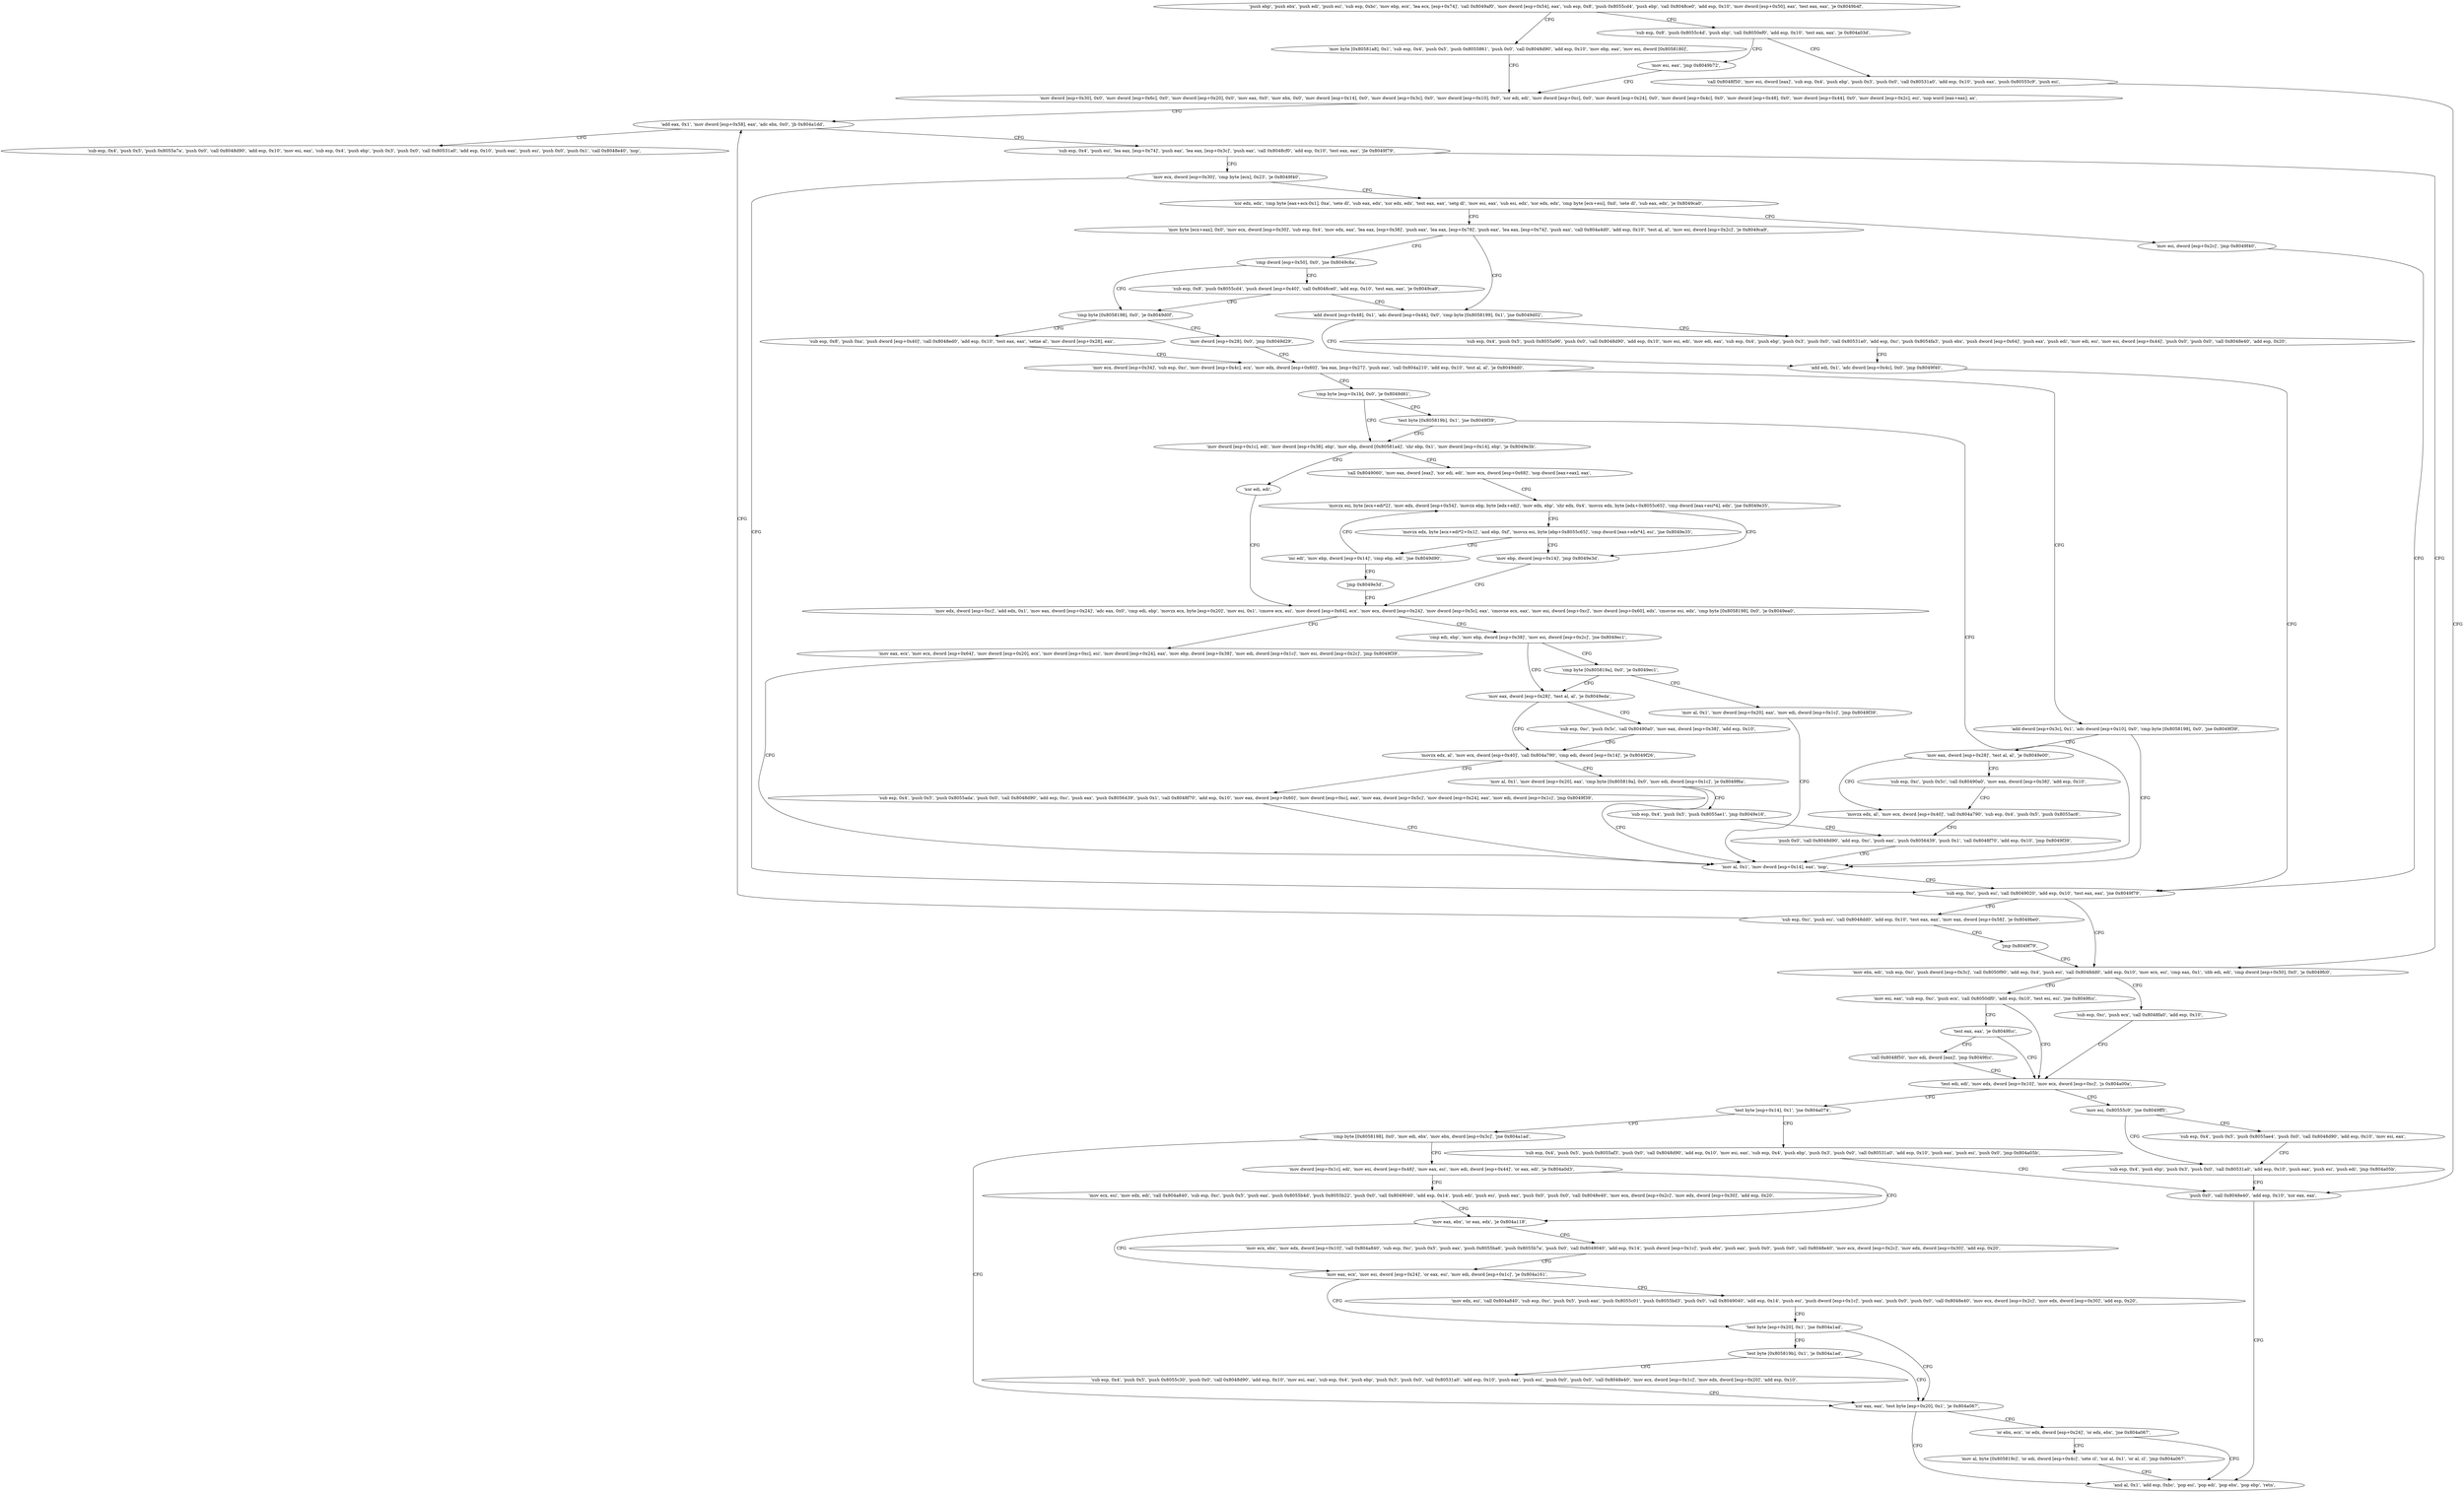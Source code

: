 digraph "func" {
"134519552" [label = "'push ebp', 'push ebx', 'push edi', 'push esi', 'sub esp, 0xbc', 'mov ebp, ecx', 'lea ecx, [esp+0x74]', 'call 0x8049af0', 'mov dword [esp+0x54], eax', 'sub esp, 0x8', 'push 0x8055cd4', 'push ebp', 'call 0x8048ce0', 'add esp, 0x10', 'mov dword [esp+0x50], eax', 'test eax, eax', 'je 0x8049b4f', " ]
"134519631" [label = "'mov byte [0x80581a8], 0x1', 'sub esp, 0x4', 'push 0x5', 'push 0x8055861', 'push 0x0', 'call 0x8048d90', 'add esp, 0x10', 'mov ebp, eax', 'mov esi, dword [0x8058180]', " ]
"134519602" [label = "'sub esp, 0x8', 'push 0x8055c4d', 'push ebp', 'call 0x8050ef0', 'add esp, 0x10', 'test eax, eax', 'je 0x804a03d', " ]
"134519666" [label = "'mov dword [esp+0x30], 0x0', 'mov dword [esp+0x6c], 0x0', 'mov dword [esp+0x20], 0x0', 'mov eax, 0x0', 'mov ebx, 0x0', 'mov dword [esp+0x14], 0x0', 'mov dword [esp+0x3c], 0x0', 'mov dword [esp+0x10], 0x0', 'xor edi, edi', 'mov dword [esp+0xc], 0x0', 'mov dword [esp+0x24], 0x0', 'mov dword [esp+0x4c], 0x0', 'mov dword [esp+0x48], 0x0', 'mov dword [esp+0x44], 0x0', 'mov dword [esp+0x2c], esi', 'nop word [eax+eax], ax', " ]
"134520893" [label = "'call 0x8048f50', 'mov esi, dword [eax]', 'sub esp, 0x4', 'push ebp', 'push 0x3', 'push 0x0', 'call 0x80531a0', 'add esp, 0x10', 'push eax', 'push 0x80555c9', 'push esi', " ]
"134519627" [label = "'mov esi, eax', 'jmp 0x8049b72', " ]
"134521309" [label = "'sub esp, 0x4', 'push 0x5', 'push 0x8055a7a', 'push 0x0', 'call 0x8048d90', 'add esp, 0x10', 'mov esi, eax', 'sub esp, 0x4', 'push ebp', 'push 0x3', 'push 0x0', 'call 0x80531a0', 'add esp, 0x10', 'push eax', 'push esi', 'push 0x0', 'push 0x1', 'call 0x8048e40', 'nop', " ]
"134519792" [label = "'sub esp, 0x4', 'push esi', 'lea eax, [esp+0x74]', 'push eax', 'lea eax, [esp+0x3c]', 'push eax', 'call 0x8048cf0', 'add esp, 0x10', 'test eax, eax', 'jle 0x8049f79', " ]
"134520697" [label = "'mov ebx, edi', 'sub esp, 0xc', 'push dword [esp+0x3c]', 'call 0x8050f90', 'add esp, 0x4', 'push esi', 'call 0x8048dd0', 'add esp, 0x10', 'mov ecx, esi', 'cmp eax, 0x1', 'sbb edi, edi', 'cmp dword [esp+0x50], 0x0', 'je 0x8049fc0', " ]
"134519822" [label = "'mov ecx, dword [esp+0x30]', 'cmp byte [ecx], 0x23', 'je 0x8049f40', " ]
"134520923" [label = "'push 0x0', 'call 0x8048e40', 'add esp, 0x10', 'xor eax, eax', " ]
"134520768" [label = "'sub esp, 0xc', 'push ecx', 'call 0x8048fa0', 'add esp, 0x10', " ]
"134520737" [label = "'mov esi, eax', 'sub esp, 0xc', 'push ecx', 'call 0x8050df0', 'add esp, 0x10', 'test esi, esi', 'jne 0x8049fcc', " ]
"134520640" [label = "'sub esp, 0xc', 'push esi', 'call 0x8049020', 'add esp, 0x10', 'test eax, eax', 'jne 0x8049f79', " ]
"134519835" [label = "'xor edx, edx', 'cmp byte [eax+ecx-0x1], 0xa', 'sete dl', 'sub eax, edx', 'xor edx, edx', 'test eax, eax', 'setg dl', 'mov esi, eax', 'sub esi, edx', 'xor edx, edx', 'cmp byte [ecx+esi], 0xd', 'sete dl', 'sub eax, edx', 'je 0x8049ca0', " ]
"134519776" [label = "'add eax, 0x1', 'mov dword [esp+0x58], eax', 'adc ebx, 0x0', 'jb 0x804a1dd', " ]
"134520780" [label = "'test edi, edi', 'mov edx, dword [esp+0x10]', 'mov ecx, dword [esp+0xc]', 'js 0x804a00a', " ]
"134520755" [label = "'test eax, eax', 'je 0x8049fcc', " ]
"134520656" [label = "'sub esp, 0xc', 'push esi', 'call 0x8048dd0', 'add esp, 0x10', 'test eax, eax', 'mov eax, dword [esp+0x58]', 'je 0x8049be0', " ]
"134519968" [label = "'mov esi, dword [esp+0x2c]', 'jmp 0x8049f40', " ]
"134519871" [label = "'mov byte [ecx+eax], 0x0', 'mov ecx, dword [esp+0x30]', 'sub esp, 0x4', 'mov edx, eax', 'lea eax, [esp+0x38]', 'push eax', 'lea eax, [esp+0x78]', 'push eax', 'lea eax, [esp+0x74]', 'push eax', 'call 0x804a4d0', 'add esp, 0x10', 'test al, al', 'mov esi, dword [esp+0x2c]', 'je 0x8049ca9', " ]
"134520842" [label = "'test byte [esp+0x14], 0x1', 'jne 0x804a074', " ]
"134520948" [label = "'cmp byte [0x8058198], 0x0', 'mov edi, ebx', 'mov ebx, dword [esp+0x3c]', 'jne 0x804a1ad', " ]
"134520849" [label = "'sub esp, 0x4', 'push 0x5', 'push 0x8055af3', 'push 0x0', 'call 0x8048d90', 'add esp, 0x10', 'mov esi, eax', 'sub esp, 0x4', 'push ebp', 'push 0x3', 'push 0x0', 'call 0x80531a0', 'add esp, 0x10', 'push eax', 'push esi', 'push 0x0', 'jmp 0x804a05b', " ]
"134520792" [label = "'mov esi, 0x80555c9', 'jne 0x8049ff5', " ]
"134520821" [label = "'sub esp, 0x4', 'push ebp', 'push 0x3', 'push 0x0', 'call 0x80531a0', 'add esp, 0x10', 'push eax', 'push esi', 'push edi', 'jmp 0x804a05b', " ]
"134520799" [label = "'sub esp, 0x4', 'push 0x5', 'push 0x8055ae4', 'push 0x0', 'call 0x8048d90', 'add esp, 0x10', 'mov esi, eax', " ]
"134520759" [label = "'call 0x8048f50', 'mov edi, dword [eax]', 'jmp 0x8049fcc', " ]
"134520680" [label = "'jmp 0x8049f79', " ]
"134519977" [label = "'add dword [esp+0x48], 0x1', 'adc dword [esp+0x44], 0x0', 'cmp byte [0x8058199], 0x1', 'jne 0x8049d02', " ]
"134519915" [label = "'cmp dword [esp+0x50], 0x0', 'jne 0x8049c8a', " ]
"134521261" [label = "'xor eax, eax', 'test byte [esp+0x20], 0x1', 'je 0x804a067', " ]
"134520967" [label = "'mov dword [esp+0x1c], edi', 'mov esi, dword [esp+0x48]', 'mov eax, esi', 'mov edi, dword [esp+0x44]', 'or eax, edi', 'je 0x804a0d3', " ]
"134520066" [label = "'add edi, 0x1', 'adc dword [esp+0x4c], 0x0', 'jmp 0x8049f40', " ]
"134519996" [label = "'sub esp, 0x4', 'push 0x5', 'push 0x8055a96', 'push 0x0', 'call 0x8048d90', 'add esp, 0x10', 'mov esi, edi', 'mov edi, eax', 'sub esp, 0x4', 'push ebp', 'push 0x3', 'push 0x0', 'call 0x80531a0', 'add esp, 0xc', 'push 0x8054fa3', 'push ebx', 'push dword [esp+0x64]', 'push eax', 'push edi', 'mov edi, esi', 'mov esi, dword [esp+0x44]', 'push 0x0', 'push 0x0', 'call 0x8048e40', 'add esp, 0x20', " ]
"134519946" [label = "'cmp byte [0x8058198], 0x0', 'je 0x8049d0f', " ]
"134519922" [label = "'sub esp, 0x8', 'push 0x8055cd4', 'push dword [esp+0x40]', 'call 0x8048ce0', 'add esp, 0x10', 'test eax, eax', 'je 0x8049ca9', " ]
"134520935" [label = "'and al, 0x1', 'add esp, 0xbc', 'pop esi', 'pop edi', 'pop ebx', 'pop ebp', 'retn', " ]
"134521274" [label = "'or ebx, ecx', 'or edx, dword [esp+0x24]', 'or edx, ebx', 'jne 0x804a067', " ]
"134521043" [label = "'mov eax, ebx', 'or eax, edx', 'je 0x804a118', " ]
"134520985" [label = "'mov ecx, esi', 'mov edx, edi', 'call 0x804a840', 'sub esp, 0xc', 'push 0x5', 'push eax', 'push 0x8055b4d', 'push 0x8055b22', 'push 0x0', 'call 0x8049040', 'add esp, 0x14', 'push edi', 'push esi', 'push eax', 'push 0x0', 'push 0x0', 'call 0x8048e40', 'mov ecx, dword [esp+0x2c]', 'mov edx, dword [esp+0x30]', 'add esp, 0x20', " ]
"134520079" [label = "'sub esp, 0x8', 'push 0xa', 'push dword [esp+0x40]', 'call 0x8048ed0', 'add esp, 0x10', 'test eax, eax', 'setne al', 'mov dword [esp+0x28], eax', " ]
"134519955" [label = "'mov dword [esp+0x28], 0x0', 'jmp 0x8049d29', " ]
"134521288" [label = "'mov al, byte [0x805819c]', 'or edi, dword [esp+0x4c]', 'sete cl', 'xor al, 0x1', 'or al, cl', 'jmp 0x804a067', " ]
"134521112" [label = "'mov eax, ecx', 'mov esi, dword [esp+0x24]', 'or eax, esi', 'mov edi, dword [esp+0x1c]', 'je 0x804a161', " ]
"134521049" [label = "'mov ecx, ebx', 'mov edx, dword [esp+0x10]', 'call 0x804a840', 'sub esp, 0xc', 'push 0x5', 'push eax', 'push 0x8055ba6', 'push 0x8055b7a', 'push 0x0', 'call 0x8049040', 'add esp, 0x14', 'push dword [esp+0x1c]', 'push ebx', 'push eax', 'push 0x0', 'push 0x0', 'call 0x8048e40', 'mov ecx, dword [esp+0x2c]', 'mov edx, dword [esp+0x30]', 'add esp, 0x20', " ]
"134520105" [label = "'mov ecx, dword [esp+0x34]', 'sub esp, 0xc', 'mov dword [esp+0x4c], ecx', 'mov edx, dword [esp+0x60]', 'lea eax, [esp+0x27]', 'push eax', 'call 0x804a210', 'add esp, 0x10', 'test al, al', 'je 0x8049dd0', " ]
"134521185" [label = "'test byte [esp+0x20], 0x1', 'jne 0x804a1ad', " ]
"134521126" [label = "'mov edx, esi', 'call 0x804a840', 'sub esp, 0xc', 'push 0x5', 'push eax', 'push 0x8055c01', 'push 0x8055bd3', 'push 0x0', 'call 0x8049040', 'add esp, 0x14', 'push esi', 'push dword [esp+0x1c]', 'push eax', 'push 0x0', 'push 0x0', 'call 0x8048e40', 'mov ecx, dword [esp+0x2c]', 'mov edx, dword [esp+0x30]', 'add esp, 0x20', " ]
"134520272" [label = "'add dword [esp+0x3c], 0x1', 'adc dword [esp+0x10], 0x0', 'cmp byte [0x8058198], 0x0', 'jne 0x8049f39', " ]
"134520633" [label = "'mov al, 0x1', 'mov dword [esp+0x14], eax', 'nop', " ]
"134520295" [label = "'mov eax, dword [esp+0x28]', 'test al, al', 'je 0x8049e00', " ]
"134520141" [label = "'cmp byte [esp+0x1b], 0x0', 'je 0x8049d61', " ]
"134520161" [label = "'mov dword [esp+0x1c], edi', 'mov dword [esp+0x38], ebp', 'mov ebp, dword [0x80581a4]', 'shr ebp, 0x1', 'mov dword [esp+0x14], ebp', 'je 0x8049e3b', " ]
"134520148" [label = "'test byte [0x805819b], 0x1', 'jne 0x8049f39', " ]
"134521192" [label = "'test byte [0x805819b], 0x1', 'je 0x804a1ad', " ]
"134520320" [label = "'movzx edx, al', 'mov ecx, dword [esp+0x40]', 'call 0x804a790', 'sub esp, 0x4', 'push 0x5', 'push 0x8055ac6', " ]
"134520303" [label = "'sub esp, 0xc', 'push 0x5c', 'call 0x80490a0', 'mov eax, dword [esp+0x38]', 'add esp, 0x10', " ]
"134520379" [label = "'xor edi, edi', " ]
"134520187" [label = "'call 0x8049060', 'mov eax, dword [eax]', 'xor edi, edi', 'mov ecx, dword [esp+0x68]', 'nop dword [eax+eax], eax', " ]
"134521201" [label = "'sub esp, 0x4', 'push 0x5', 'push 0x8055c30', 'push 0x0', 'call 0x8048d90', 'add esp, 0x10', 'mov esi, eax', 'sub esp, 0x4', 'push ebp', 'push 0x3', 'push 0x0', 'call 0x80531a0', 'add esp, 0x10', 'push eax', 'push esi', 'push 0x0', 'push 0x0', 'call 0x8048e40', 'mov ecx, dword [esp+0x1c]', 'mov edx, dword [esp+0x20]', 'add esp, 0x10', " ]
"134520342" [label = "'push 0x0', 'call 0x8048d90', 'add esp, 0xc', 'push eax', 'push 0x8056439', 'push 0x1', 'call 0x8048f70', 'add esp, 0x10', 'jmp 0x8049f39', " ]
"134520381" [label = "'mov edx, dword [esp+0xc]', 'add edx, 0x1', 'mov eax, dword [esp+0x24]', 'adc eax, 0x0', 'cmp edi, ebp', 'movzx ecx, byte [esp+0x20]', 'mov esi, 0x1', 'cmove ecx, esi', 'mov dword [esp+0x64], ecx', 'mov ecx, dword [esp+0x24]', 'mov dword [esp+0x5c], eax', 'cmovne ecx, eax', 'mov esi, dword [esp+0xc]', 'mov dword [esp+0x60], edx', 'cmovne esi, edx', 'cmp byte [0x8058198], 0x0', 'je 0x8049ea0', " ]
"134520208" [label = "'movzx esi, byte [ecx+edi*2]', 'mov edx, dword [esp+0x54]', 'movzx ebp, byte [edx+edi]', 'mov edx, ebp', 'shr edx, 0x4', 'movsx edx, byte [edx+0x8055c65]', 'cmp dword [eax+esi*4], edx', 'jne 0x8049e35', " ]
"134520480" [label = "'cmp edi, ebp', 'mov ebp, dword [esp+0x38]', 'mov esi, dword [esp+0x2c]', 'jne 0x8049ec1', " ]
"134520513" [label = "'mov eax, dword [esp+0x28]', 'test al, al', 'je 0x8049eda', " ]
"134520492" [label = "'cmp byte [0x805819a], 0x0', 'je 0x8049ec1', " ]
"134520445" [label = "'mov eax, ecx', 'mov ecx, dword [esp+0x64]', 'mov dword [esp+0x20], ecx', 'mov dword [esp+0xc], esi', 'mov dword [esp+0x24], eax', 'mov ebp, dword [esp+0x38]', 'mov edi, dword [esp+0x1c]', 'mov esi, dword [esp+0x2c]', 'jmp 0x8049f39', " ]
"134520373" [label = "'mov ebp, dword [esp+0x14]', 'jmp 0x8049e3d', " ]
"134520241" [label = "'movzx edx, byte [ecx+edi*2+0x1]', 'and ebp, 0xf', 'movsx esi, byte [ebp+0x8055c65]', 'cmp dword [eax+edx*4], esi', 'jne 0x8049e35', " ]
"134520261" [label = "'inc edi', 'mov ebp, dword [esp+0x14]', 'cmp ebp, edi', 'jne 0x8049d90', " ]
"134520538" [label = "'movzx edx, al', 'mov ecx, dword [esp+0x40]', 'call 0x804a790', 'cmp edi, dword [esp+0x14]', 'je 0x8049f26', " ]
"134520521" [label = "'sub esp, 0xc', 'push 0x5c', 'call 0x80490a0', 'mov eax, dword [esp+0x38]', 'add esp, 0x10', " ]
"134520501" [label = "'mov al, 0x1', 'mov dword [esp+0x20], eax', 'mov edi, dword [esp+0x1c]', 'jmp 0x8049f39', " ]
"134520270" [label = "'jmp 0x8049e3d', " ]
"134520614" [label = "'mov al, 0x1', 'mov dword [esp+0x20], eax', 'cmp byte [0x805819a], 0x0', 'mov edi, dword [esp+0x1c]', 'je 0x8049f6a', " ]
"134520556" [label = "'sub esp, 0x4', 'push 0x5', 'push 0x8055ada', 'push 0x0', 'call 0x8048d90', 'add esp, 0xc', 'push eax', 'push 0x8056439', 'push 0x1', 'call 0x8048f70', 'add esp, 0x10', 'mov eax, dword [esp+0x60]', 'mov dword [esp+0xc], eax', 'mov eax, dword [esp+0x5c]', 'mov dword [esp+0x24], eax', 'mov edi, dword [esp+0x1c]', 'jmp 0x8049f39', " ]
"134520682" [label = "'sub esp, 0x4', 'push 0x5', 'push 0x8055ae1', 'jmp 0x8049e16', " ]
"134519552" -> "134519631" [ label = "CFG" ]
"134519552" -> "134519602" [ label = "CFG" ]
"134519631" -> "134519666" [ label = "CFG" ]
"134519602" -> "134520893" [ label = "CFG" ]
"134519602" -> "134519627" [ label = "CFG" ]
"134519666" -> "134519776" [ label = "CFG" ]
"134520893" -> "134520923" [ label = "CFG" ]
"134519627" -> "134519666" [ label = "CFG" ]
"134519792" -> "134520697" [ label = "CFG" ]
"134519792" -> "134519822" [ label = "CFG" ]
"134520697" -> "134520768" [ label = "CFG" ]
"134520697" -> "134520737" [ label = "CFG" ]
"134519822" -> "134520640" [ label = "CFG" ]
"134519822" -> "134519835" [ label = "CFG" ]
"134520923" -> "134520935" [ label = "CFG" ]
"134520768" -> "134520780" [ label = "CFG" ]
"134520737" -> "134520780" [ label = "CFG" ]
"134520737" -> "134520755" [ label = "CFG" ]
"134520640" -> "134520697" [ label = "CFG" ]
"134520640" -> "134520656" [ label = "CFG" ]
"134519835" -> "134519968" [ label = "CFG" ]
"134519835" -> "134519871" [ label = "CFG" ]
"134519776" -> "134521309" [ label = "CFG" ]
"134519776" -> "134519792" [ label = "CFG" ]
"134520780" -> "134520842" [ label = "CFG" ]
"134520780" -> "134520792" [ label = "CFG" ]
"134520755" -> "134520780" [ label = "CFG" ]
"134520755" -> "134520759" [ label = "CFG" ]
"134520656" -> "134519776" [ label = "CFG" ]
"134520656" -> "134520680" [ label = "CFG" ]
"134519968" -> "134520640" [ label = "CFG" ]
"134519871" -> "134519977" [ label = "CFG" ]
"134519871" -> "134519915" [ label = "CFG" ]
"134520842" -> "134520948" [ label = "CFG" ]
"134520842" -> "134520849" [ label = "CFG" ]
"134520948" -> "134521261" [ label = "CFG" ]
"134520948" -> "134520967" [ label = "CFG" ]
"134520849" -> "134520923" [ label = "CFG" ]
"134520792" -> "134520821" [ label = "CFG" ]
"134520792" -> "134520799" [ label = "CFG" ]
"134520821" -> "134520923" [ label = "CFG" ]
"134520799" -> "134520821" [ label = "CFG" ]
"134520759" -> "134520780" [ label = "CFG" ]
"134520680" -> "134520697" [ label = "CFG" ]
"134519977" -> "134520066" [ label = "CFG" ]
"134519977" -> "134519996" [ label = "CFG" ]
"134519915" -> "134519946" [ label = "CFG" ]
"134519915" -> "134519922" [ label = "CFG" ]
"134521261" -> "134520935" [ label = "CFG" ]
"134521261" -> "134521274" [ label = "CFG" ]
"134520967" -> "134521043" [ label = "CFG" ]
"134520967" -> "134520985" [ label = "CFG" ]
"134520066" -> "134520640" [ label = "CFG" ]
"134519996" -> "134520066" [ label = "CFG" ]
"134519946" -> "134520079" [ label = "CFG" ]
"134519946" -> "134519955" [ label = "CFG" ]
"134519922" -> "134519977" [ label = "CFG" ]
"134519922" -> "134519946" [ label = "CFG" ]
"134521274" -> "134520935" [ label = "CFG" ]
"134521274" -> "134521288" [ label = "CFG" ]
"134521043" -> "134521112" [ label = "CFG" ]
"134521043" -> "134521049" [ label = "CFG" ]
"134520985" -> "134521043" [ label = "CFG" ]
"134520079" -> "134520105" [ label = "CFG" ]
"134519955" -> "134520105" [ label = "CFG" ]
"134521288" -> "134520935" [ label = "CFG" ]
"134521112" -> "134521185" [ label = "CFG" ]
"134521112" -> "134521126" [ label = "CFG" ]
"134521049" -> "134521112" [ label = "CFG" ]
"134520105" -> "134520272" [ label = "CFG" ]
"134520105" -> "134520141" [ label = "CFG" ]
"134521185" -> "134521261" [ label = "CFG" ]
"134521185" -> "134521192" [ label = "CFG" ]
"134521126" -> "134521185" [ label = "CFG" ]
"134520272" -> "134520633" [ label = "CFG" ]
"134520272" -> "134520295" [ label = "CFG" ]
"134520633" -> "134520640" [ label = "CFG" ]
"134520295" -> "134520320" [ label = "CFG" ]
"134520295" -> "134520303" [ label = "CFG" ]
"134520141" -> "134520161" [ label = "CFG" ]
"134520141" -> "134520148" [ label = "CFG" ]
"134520161" -> "134520379" [ label = "CFG" ]
"134520161" -> "134520187" [ label = "CFG" ]
"134520148" -> "134520633" [ label = "CFG" ]
"134520148" -> "134520161" [ label = "CFG" ]
"134521192" -> "134521261" [ label = "CFG" ]
"134521192" -> "134521201" [ label = "CFG" ]
"134520320" -> "134520342" [ label = "CFG" ]
"134520303" -> "134520320" [ label = "CFG" ]
"134520379" -> "134520381" [ label = "CFG" ]
"134520187" -> "134520208" [ label = "CFG" ]
"134521201" -> "134521261" [ label = "CFG" ]
"134520342" -> "134520633" [ label = "CFG" ]
"134520381" -> "134520480" [ label = "CFG" ]
"134520381" -> "134520445" [ label = "CFG" ]
"134520208" -> "134520373" [ label = "CFG" ]
"134520208" -> "134520241" [ label = "CFG" ]
"134520480" -> "134520513" [ label = "CFG" ]
"134520480" -> "134520492" [ label = "CFG" ]
"134520513" -> "134520538" [ label = "CFG" ]
"134520513" -> "134520521" [ label = "CFG" ]
"134520492" -> "134520513" [ label = "CFG" ]
"134520492" -> "134520501" [ label = "CFG" ]
"134520445" -> "134520633" [ label = "CFG" ]
"134520373" -> "134520381" [ label = "CFG" ]
"134520241" -> "134520373" [ label = "CFG" ]
"134520241" -> "134520261" [ label = "CFG" ]
"134520261" -> "134520208" [ label = "CFG" ]
"134520261" -> "134520270" [ label = "CFG" ]
"134520538" -> "134520614" [ label = "CFG" ]
"134520538" -> "134520556" [ label = "CFG" ]
"134520521" -> "134520538" [ label = "CFG" ]
"134520501" -> "134520633" [ label = "CFG" ]
"134520270" -> "134520381" [ label = "CFG" ]
"134520614" -> "134520682" [ label = "CFG" ]
"134520614" -> "134520633" [ label = "CFG" ]
"134520556" -> "134520633" [ label = "CFG" ]
"134520682" -> "134520342" [ label = "CFG" ]
}
